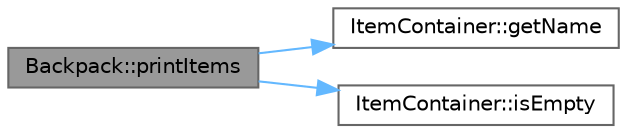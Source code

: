 digraph "Backpack::printItems"
{
 // LATEX_PDF_SIZE
  bgcolor="transparent";
  edge [fontname=Helvetica,fontsize=10,labelfontname=Helvetica,labelfontsize=10];
  node [fontname=Helvetica,fontsize=10,shape=box,height=0.2,width=0.4];
  rankdir="LR";
  Node1 [id="Node000001",label="Backpack::printItems",height=0.2,width=0.4,color="gray40", fillcolor="grey60", style="filled", fontcolor="black",tooltip="Method to print all the Item objects in the current Backpack object."];
  Node1 -> Node2 [id="edge3_Node000001_Node000002",color="steelblue1",style="solid",tooltip=" "];
  Node2 [id="Node000002",label="ItemContainer::getName",height=0.2,width=0.4,color="grey40", fillcolor="white", style="filled",URL="$class_item_container.html#ae799330f7e9a4608d928e0f0d221d126",tooltip="Get the Name attribute of the object."];
  Node1 -> Node3 [id="edge4_Node000001_Node000003",color="steelblue1",style="solid",tooltip=" "];
  Node3 [id="Node000003",label="ItemContainer::isEmpty",height=0.2,width=0.4,color="grey40", fillcolor="white", style="filled",URL="$class_item_container.html#a6678de7feebddb9fa02b4b4e1d314832",tooltip="Method to check if the current ItemContainer object is empty."];
}
